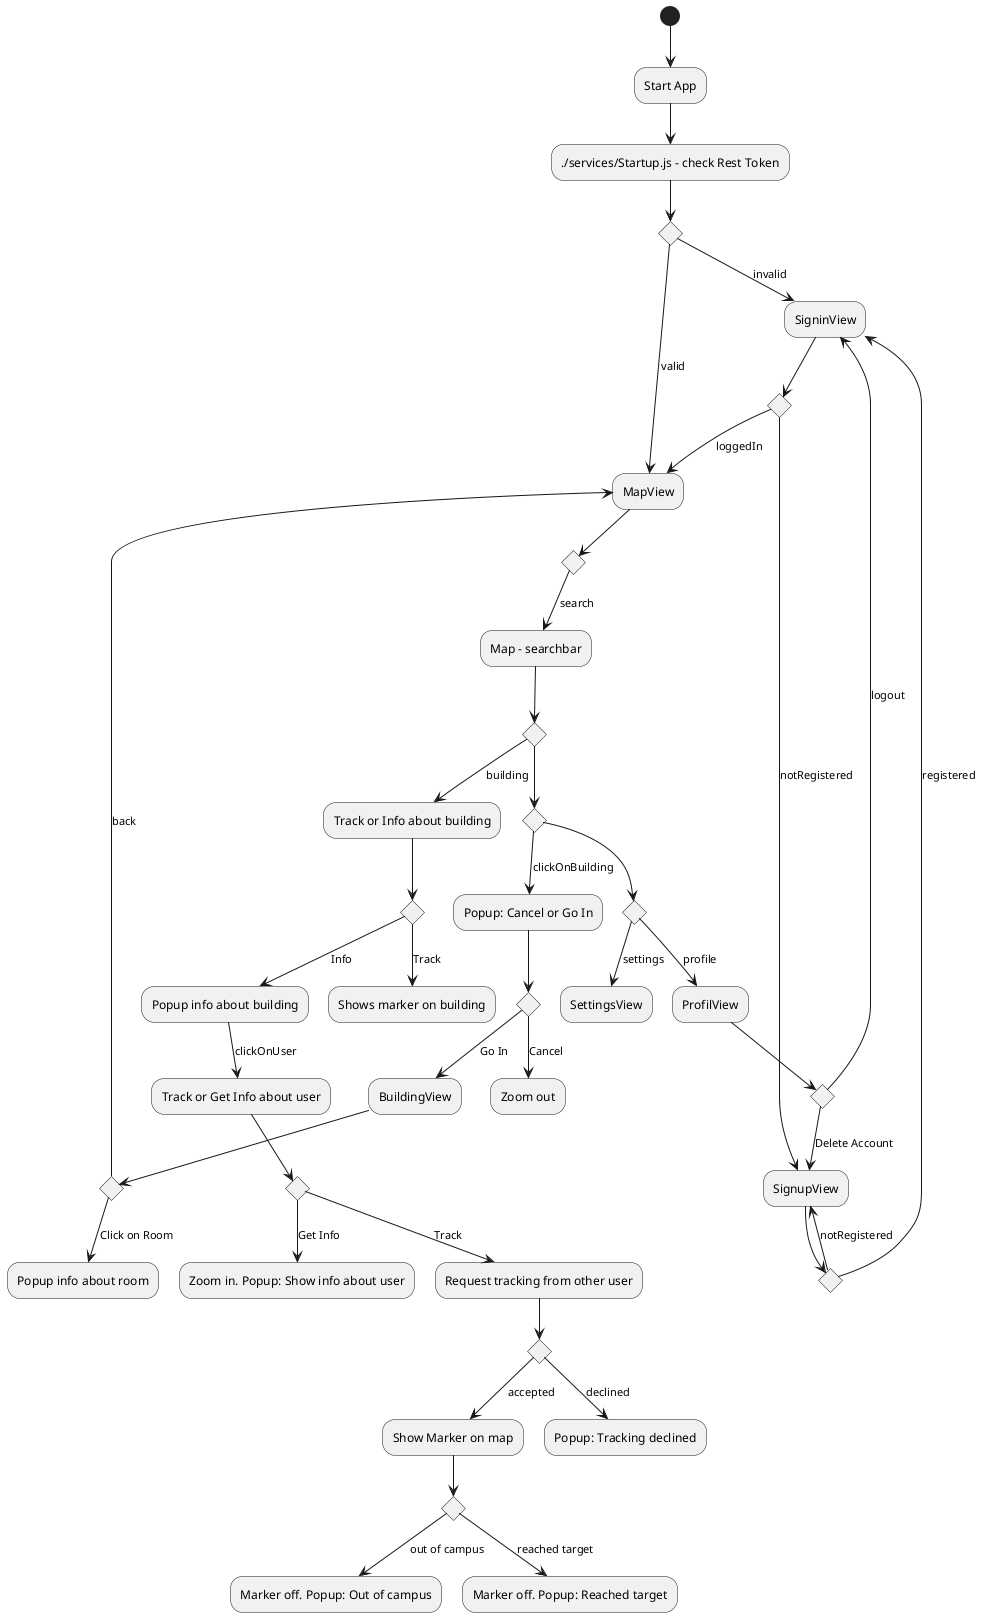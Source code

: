 @startuml
(*) --> "Start App"
--> "./services/Startup.js - check Rest Token"
if "" then
    --> [invalid] "SigninView"
    if "" then
        --> [loggedIn] "MapView"
    else
        --> [notRegistered] "SignupView"
        if "" then
            --> [registered] "SigninView"
        else
            --> [notRegistered] "SignupView"
        endif
    endif
else
    --> [valid] "MapView"
    if "" then
        --> [search] "Map - searchbar"
        if "" then
            --> [building] "Track or Info about building"
            if "" then
                --> [Track] "Shows marker on building"
            else
                --> [Info] "Popup info about building"
            endif
        --> [clickOnUser] "Track or Get Info about user"
        if "" then
            --> [Track] "Request tracking from other user"
            if "" then
                --> [accepted] "Show Marker on map"
                if "" then
                    --> [out of campus] "Marker off. Popup: Out of campus"
                else
                    --> [reached target] "Marker off. Popup: Reached target"
                endif
            else
                --> [declined] "Popup: Tracking declined"
            endif
        else
            --> [Get Info] "Zoom in. Popup: Show info about user"
        endif
    else
        if "" then
            --> [clickOnBuilding] "Popup: Cancel or Go In"
            if "" then
                --> [Go In] "BuildingView"
                if "" then
                    --> [Click on Room] "Popup info about room"
                else
                    --> [back] "MapView"
                endif
            else
                --> [Cancel] "Zoom out"
            endif
        else
            if "" then
                --> [settings] "SettingsView"
            else
                --> [profile] "ProfilView"
                if "" then
                    --> [logout] "SigninView"
                else
                    --> [Delete Account] "SignupView"
                endif
            endif
        endif
    endif
endif
@enduml
